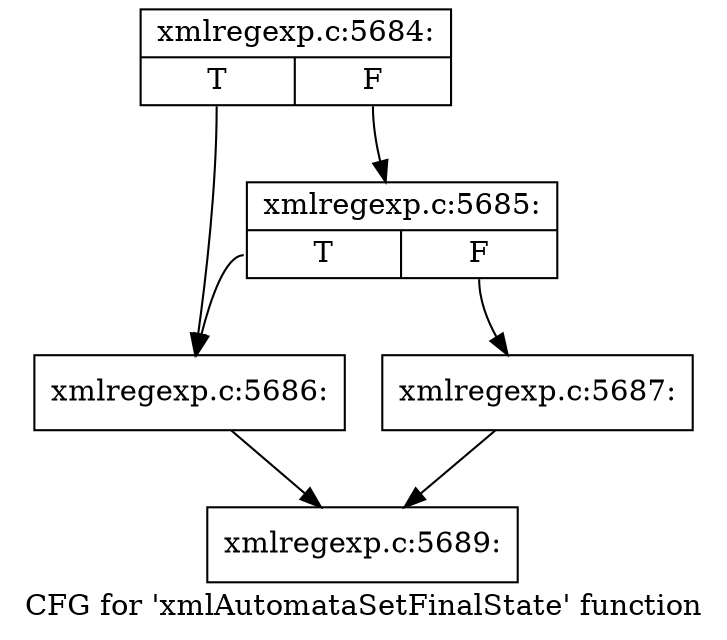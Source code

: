 digraph "CFG for 'xmlAutomataSetFinalState' function" {
	label="CFG for 'xmlAutomataSetFinalState' function";

	Node0x40d51e0 [shape=record,label="{xmlregexp.c:5684:|{<s0>T|<s1>F}}"];
	Node0x40d51e0:s0 -> Node0x40d4440;
	Node0x40d51e0:s1 -> Node0x40d44e0;
	Node0x40d44e0 [shape=record,label="{xmlregexp.c:5685:|{<s0>T|<s1>F}}"];
	Node0x40d44e0:s0 -> Node0x40d4440;
	Node0x40d44e0:s1 -> Node0x40d4490;
	Node0x40d4440 [shape=record,label="{xmlregexp.c:5686:}"];
	Node0x40d4440 -> Node0x40d1fe0;
	Node0x40d4490 [shape=record,label="{xmlregexp.c:5687:}"];
	Node0x40d4490 -> Node0x40d1fe0;
	Node0x40d1fe0 [shape=record,label="{xmlregexp.c:5689:}"];
}
